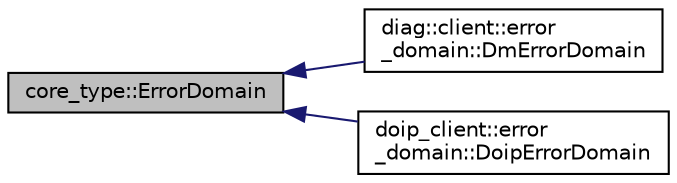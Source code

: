 digraph "core_type::ErrorDomain"
{
 // LATEX_PDF_SIZE
  edge [fontname="Helvetica",fontsize="10",labelfontname="Helvetica",labelfontsize="10"];
  node [fontname="Helvetica",fontsize="10",shape=record];
  rankdir="LR";
  Node1 [label="core_type::ErrorDomain",height=0.2,width=0.4,color="black", fillcolor="grey75", style="filled", fontcolor="black",tooltip="Encapsulation of an error domain. An error domain is the controlling entity for ErrorCode’s error cod..."];
  Node1 -> Node2 [dir="back",color="midnightblue",fontsize="10",style="solid",fontname="Helvetica"];
  Node2 [label="diag::client::error\l_domain::DmErrorDomain",height=0.2,width=0.4,color="black", fillcolor="white", style="filled",URL="$classdiag_1_1client_1_1error__domain_1_1DmErrorDomain.html",tooltip="Definition of Dcm Client Error domain."];
  Node1 -> Node3 [dir="back",color="midnightblue",fontsize="10",style="solid",fontname="Helvetica"];
  Node3 [label="doip_client::error\l_domain::DoipErrorDomain",height=0.2,width=0.4,color="black", fillcolor="white", style="filled",URL="$classdoip__client_1_1error__domain_1_1DoipErrorDomain.html",tooltip="Definition of Doip Client Error domain."];
}
